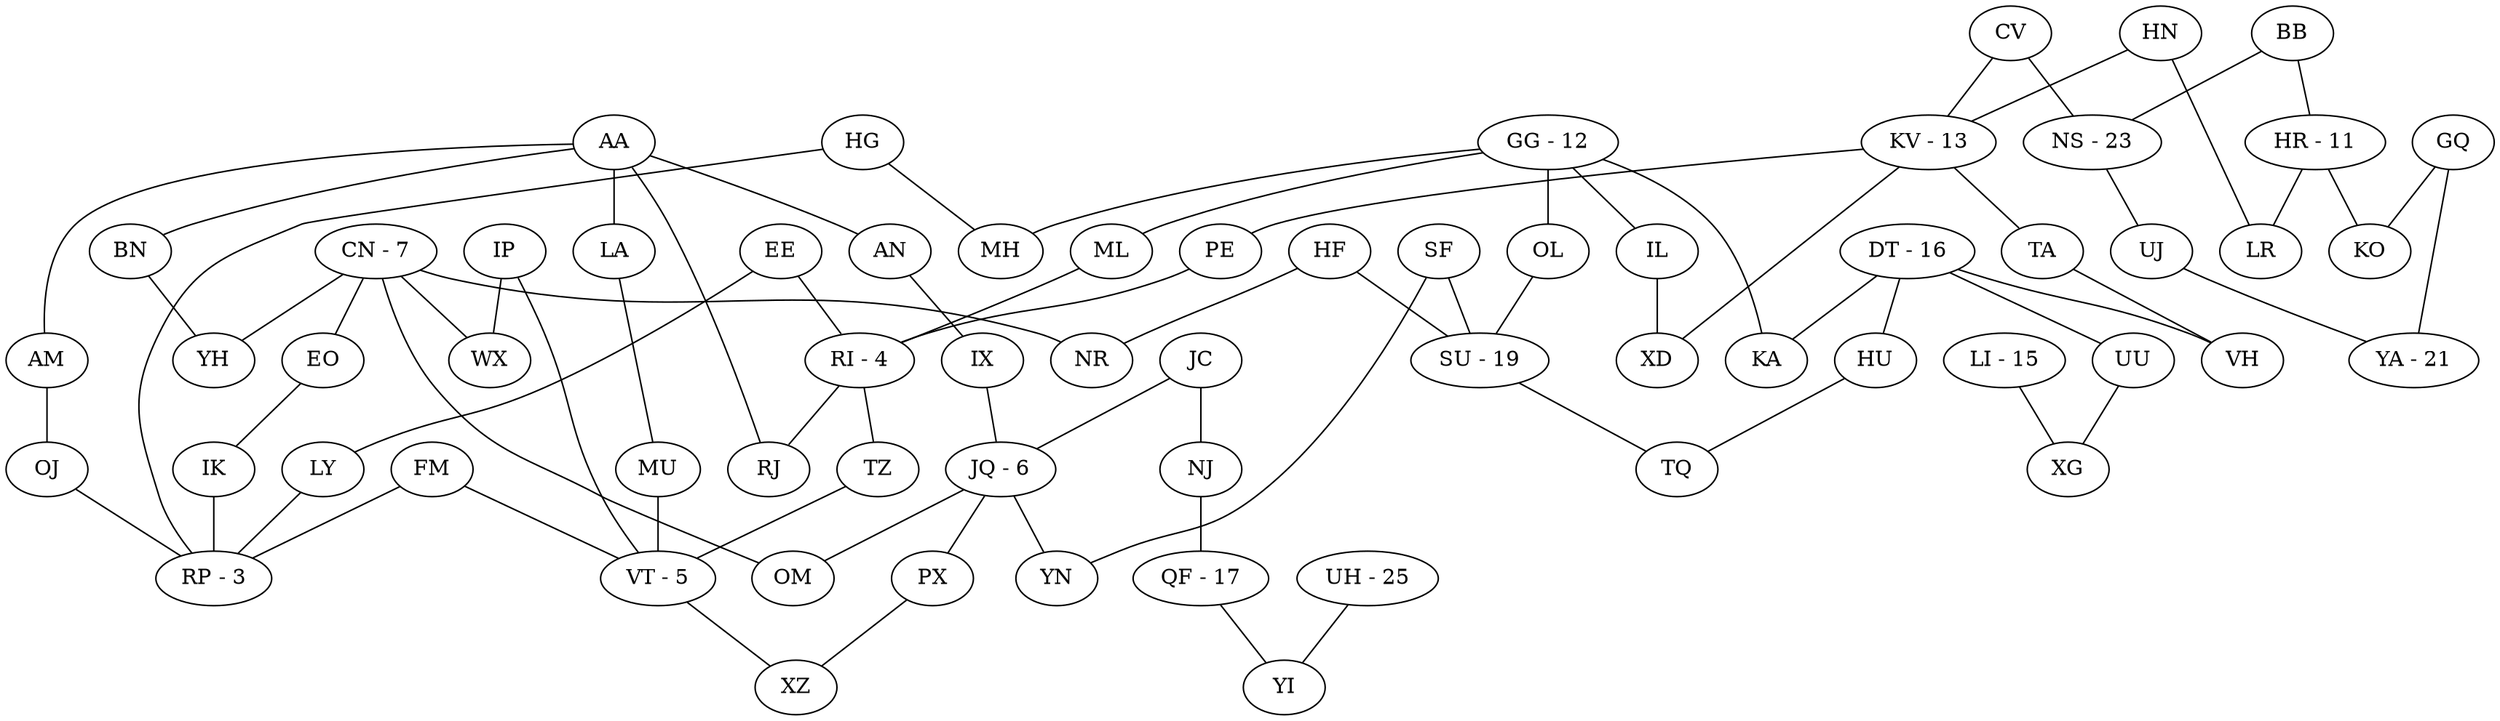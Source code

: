 // AoC2022 Day 16
graph p16 {
	MU [label=MU]
	TQ [label=TQ]
	YH [label=YH]
	EO [label=EO]
	MH [label=MH]
	RJ [label=RJ]
	XZ [label=XZ]
	UU [label=UU]
	KV [label="KV - 13"]
	SU [label="SU - 19"]
	BB [label=BB]
	RI [label="RI - 4"]
	TZ [label=TZ]
	LY [label=LY]
	PX [label=PX]
	VH [label=VH]
	HN [label=HN]
	LR [label=LR]
	NJ [label=NJ]
	AM [label=AM]
	FM [label=FM]
	VT [label="VT - 5"]
	HF [label=HF]
	HR [label="HR - 11"]
	WX [label=WX]
	PE [label=PE]
	QF [label="QF - 17"]
	EE [label=EE]
	UH [label="UH - 25"]
	CV [label=CV]
	SF [label=SF]
	RP [label="RP - 3"]
	XD [label=XD]
	GG [label="GG - 12"]
	XG [label=XG]
	YA [label="YA - 21"]
	OL [label=OL]
	AN [label=AN]
	LI [label="LI - 15"]
	GQ [label=GQ]
	HU [label=HU]
	OJ [label=OJ]
	YN [label=YN]
	ML [label=ML]
	UJ [label=UJ]
	IX [label=IX]
	JC [label=JC]
	TA [label=TA]
	DT [label="DT - 16"]
	NR [label=NR]
	YI [label=YI]
	AA [label=AA root=true]
	BN [label=BN]
	KA [label=KA]
	IL [label=IL]
	CN [label="CN - 7"]
	IP [label=IP]
	OM [label=OM]
	KO [label=KO]
	LA [label=LA]
	JQ [label="JQ - 6"]
	IK [label=IK]
	HG [label=HG]
	NS [label="NS - 23"]
	JQ -- YN
	JC -- JQ
	CN -- NR
	DT -- UU
	IX -- JQ
	DT -- VH
	RI -- RJ
	CV -- NS
	TA -- VH
	DT -- HU
	SF -- SU
	OL -- SU
	PX -- XZ
	IP -- VT
	GG -- ML
	LY -- RP
	GG -- OL
	ML -- RI
	AA -- RJ
	HG -- MH
	LA -- MU
	PE -- RI
	JQ -- PX
	FM -- VT
	KV -- PE
	BB -- NS
	GQ -- KO
	EE -- LY
	DT -- KA
	CN -- YH
	CN -- WX
	TZ -- VT
	KV -- XD
	GG -- IL
	CN -- OM
	MU -- VT
	EO -- IK
	AN -- IX
	NS -- UJ
	VT -- XZ
	HR -- LR
	HR -- KO
	JC -- NJ
	HN -- KV
	QF -- YI
	SF -- YN
	AA -- LA
	CN -- EO
	HF -- NR
	BN -- YH
	HN -- LR
	JQ -- OM
	UH -- YI
	NJ -- QF
	AA -- AN
	HU -- TQ
	IP -- WX
	SU -- TQ
	HF -- SU
	GG -- MH
	IK -- RP
	CV -- KV
	IL -- XD
	UU -- XG
	FM -- RP
	AA -- BN
	AM -- OJ
	RI -- TZ
	GG -- KA
	OJ -- RP
	AA -- AM
	LI -- XG
	GQ -- YA
	UJ -- YA
	EE -- RI
	BB -- HR
	HG -- RP
	KV -- TA
}
